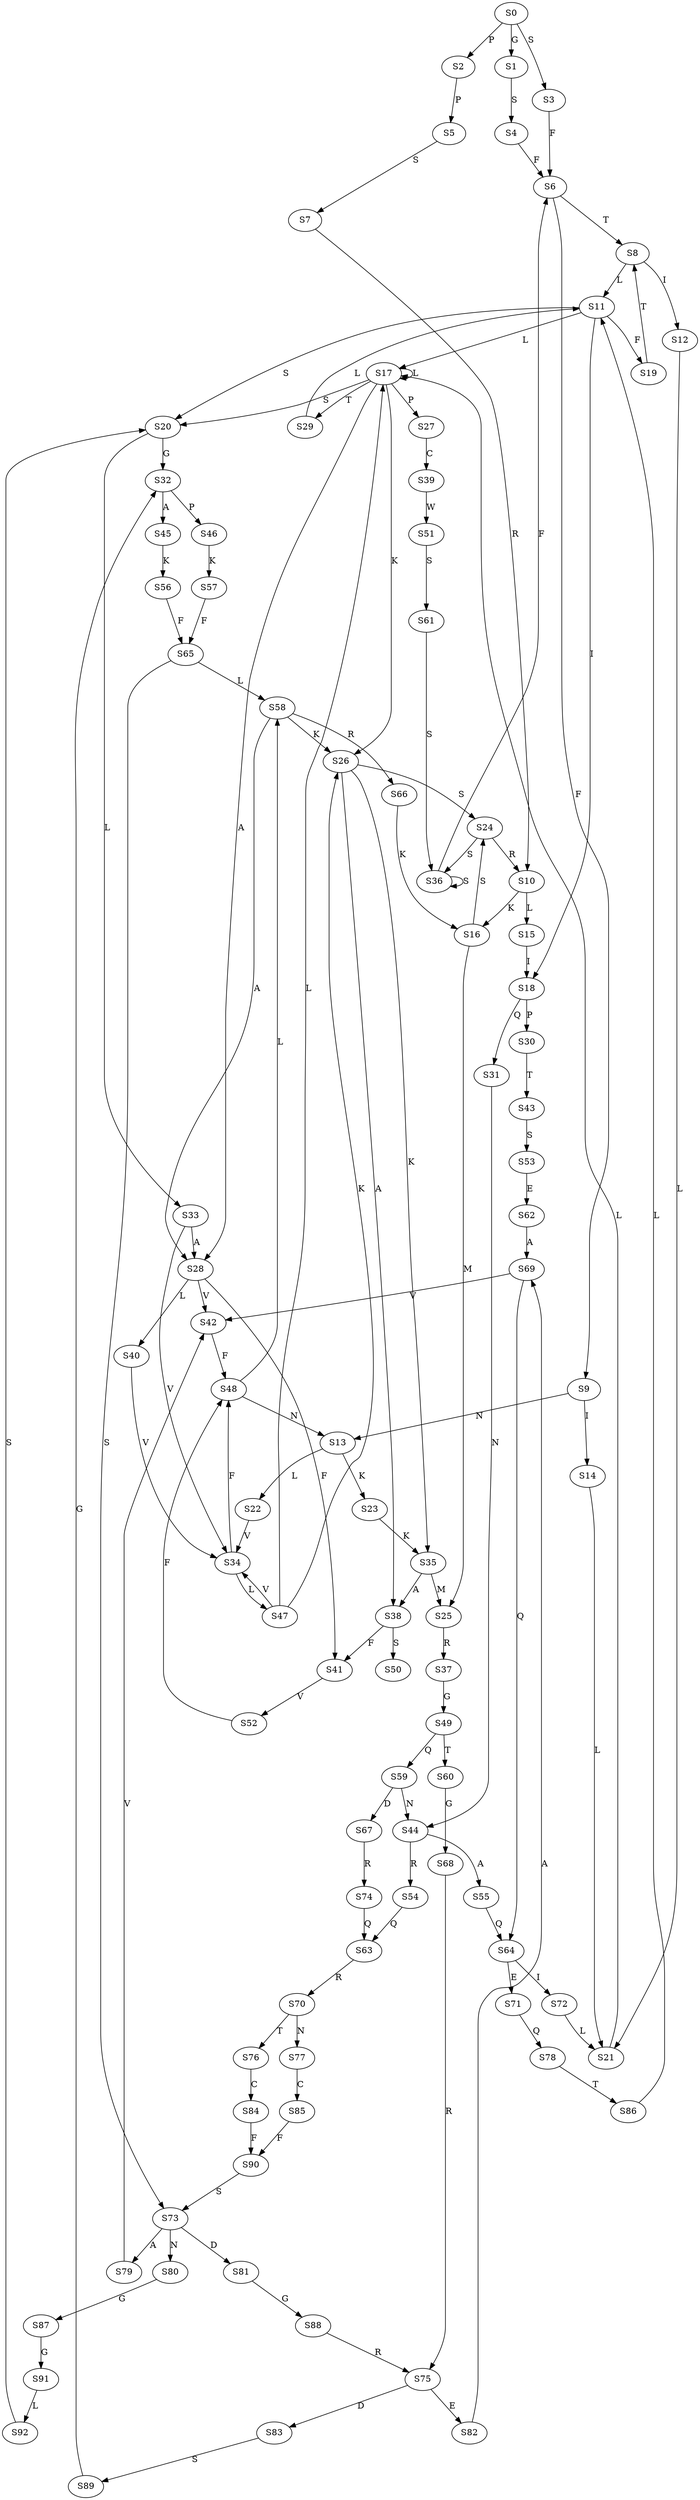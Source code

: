 strict digraph  {
	S0 -> S1 [ label = G ];
	S0 -> S2 [ label = P ];
	S0 -> S3 [ label = S ];
	S1 -> S4 [ label = S ];
	S2 -> S5 [ label = P ];
	S3 -> S6 [ label = F ];
	S4 -> S6 [ label = F ];
	S5 -> S7 [ label = S ];
	S6 -> S8 [ label = T ];
	S6 -> S9 [ label = F ];
	S7 -> S10 [ label = R ];
	S8 -> S11 [ label = L ];
	S8 -> S12 [ label = I ];
	S9 -> S13 [ label = N ];
	S9 -> S14 [ label = I ];
	S10 -> S15 [ label = L ];
	S10 -> S16 [ label = K ];
	S11 -> S17 [ label = L ];
	S11 -> S18 [ label = I ];
	S11 -> S19 [ label = F ];
	S11 -> S20 [ label = S ];
	S12 -> S21 [ label = L ];
	S13 -> S22 [ label = L ];
	S13 -> S23 [ label = K ];
	S14 -> S21 [ label = L ];
	S15 -> S18 [ label = I ];
	S16 -> S24 [ label = S ];
	S16 -> S25 [ label = M ];
	S17 -> S26 [ label = K ];
	S17 -> S20 [ label = S ];
	S17 -> S17 [ label = L ];
	S17 -> S27 [ label = P ];
	S17 -> S28 [ label = A ];
	S17 -> S29 [ label = T ];
	S18 -> S30 [ label = P ];
	S18 -> S31 [ label = Q ];
	S19 -> S8 [ label = T ];
	S20 -> S32 [ label = G ];
	S20 -> S33 [ label = L ];
	S21 -> S17 [ label = L ];
	S22 -> S34 [ label = V ];
	S23 -> S35 [ label = K ];
	S24 -> S36 [ label = S ];
	S24 -> S10 [ label = R ];
	S25 -> S37 [ label = R ];
	S26 -> S35 [ label = K ];
	S26 -> S38 [ label = A ];
	S26 -> S24 [ label = S ];
	S27 -> S39 [ label = C ];
	S28 -> S40 [ label = L ];
	S28 -> S41 [ label = F ];
	S28 -> S42 [ label = V ];
	S29 -> S11 [ label = L ];
	S30 -> S43 [ label = T ];
	S31 -> S44 [ label = N ];
	S32 -> S45 [ label = A ];
	S32 -> S46 [ label = P ];
	S33 -> S28 [ label = A ];
	S33 -> S34 [ label = V ];
	S34 -> S47 [ label = L ];
	S34 -> S48 [ label = F ];
	S35 -> S25 [ label = M ];
	S35 -> S38 [ label = A ];
	S36 -> S6 [ label = F ];
	S36 -> S36 [ label = S ];
	S37 -> S49 [ label = G ];
	S38 -> S41 [ label = F ];
	S38 -> S50 [ label = S ];
	S39 -> S51 [ label = W ];
	S40 -> S34 [ label = V ];
	S41 -> S52 [ label = V ];
	S42 -> S48 [ label = F ];
	S43 -> S53 [ label = S ];
	S44 -> S54 [ label = R ];
	S44 -> S55 [ label = A ];
	S45 -> S56 [ label = K ];
	S46 -> S57 [ label = K ];
	S47 -> S17 [ label = L ];
	S47 -> S34 [ label = V ];
	S47 -> S26 [ label = K ];
	S48 -> S13 [ label = N ];
	S48 -> S58 [ label = L ];
	S49 -> S59 [ label = Q ];
	S49 -> S60 [ label = T ];
	S51 -> S61 [ label = S ];
	S52 -> S48 [ label = F ];
	S53 -> S62 [ label = E ];
	S54 -> S63 [ label = Q ];
	S55 -> S64 [ label = Q ];
	S56 -> S65 [ label = F ];
	S57 -> S65 [ label = F ];
	S58 -> S26 [ label = K ];
	S58 -> S28 [ label = A ];
	S58 -> S66 [ label = R ];
	S59 -> S44 [ label = N ];
	S59 -> S67 [ label = D ];
	S60 -> S68 [ label = G ];
	S61 -> S36 [ label = S ];
	S62 -> S69 [ label = A ];
	S63 -> S70 [ label = R ];
	S64 -> S71 [ label = E ];
	S64 -> S72 [ label = I ];
	S65 -> S73 [ label = S ];
	S65 -> S58 [ label = L ];
	S66 -> S16 [ label = K ];
	S67 -> S74 [ label = R ];
	S68 -> S75 [ label = R ];
	S69 -> S42 [ label = V ];
	S69 -> S64 [ label = Q ];
	S70 -> S76 [ label = T ];
	S70 -> S77 [ label = N ];
	S71 -> S78 [ label = Q ];
	S72 -> S21 [ label = L ];
	S73 -> S79 [ label = A ];
	S73 -> S80 [ label = N ];
	S73 -> S81 [ label = D ];
	S74 -> S63 [ label = Q ];
	S75 -> S82 [ label = E ];
	S75 -> S83 [ label = D ];
	S76 -> S84 [ label = C ];
	S77 -> S85 [ label = C ];
	S78 -> S86 [ label = T ];
	S79 -> S42 [ label = V ];
	S80 -> S87 [ label = G ];
	S81 -> S88 [ label = G ];
	S82 -> S69 [ label = A ];
	S83 -> S89 [ label = S ];
	S84 -> S90 [ label = F ];
	S85 -> S90 [ label = F ];
	S86 -> S11 [ label = L ];
	S87 -> S91 [ label = G ];
	S88 -> S75 [ label = R ];
	S89 -> S32 [ label = G ];
	S90 -> S73 [ label = S ];
	S91 -> S92 [ label = L ];
	S92 -> S20 [ label = S ];
}
